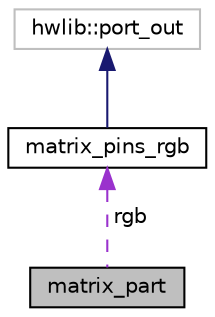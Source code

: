 digraph "matrix_part"
{
  edge [fontname="Helvetica",fontsize="10",labelfontname="Helvetica",labelfontsize="10"];
  node [fontname="Helvetica",fontsize="10",shape=record];
  Node1 [label="matrix_part",height=0.2,width=0.4,color="black", fillcolor="grey75", style="filled", fontcolor="black"];
  Node2 -> Node1 [dir="back",color="darkorchid3",fontsize="10",style="dashed",label=" rgb" ];
  Node2 [label="matrix_pins_rgb",height=0.2,width=0.4,color="black", fillcolor="white", style="filled",URL="$classmatrix__pins__rgb.html"];
  Node3 -> Node2 [dir="back",color="midnightblue",fontsize="10",style="solid"];
  Node3 [label="hwlib::port_out",height=0.2,width=0.4,color="grey75", fillcolor="white", style="filled"];
}
